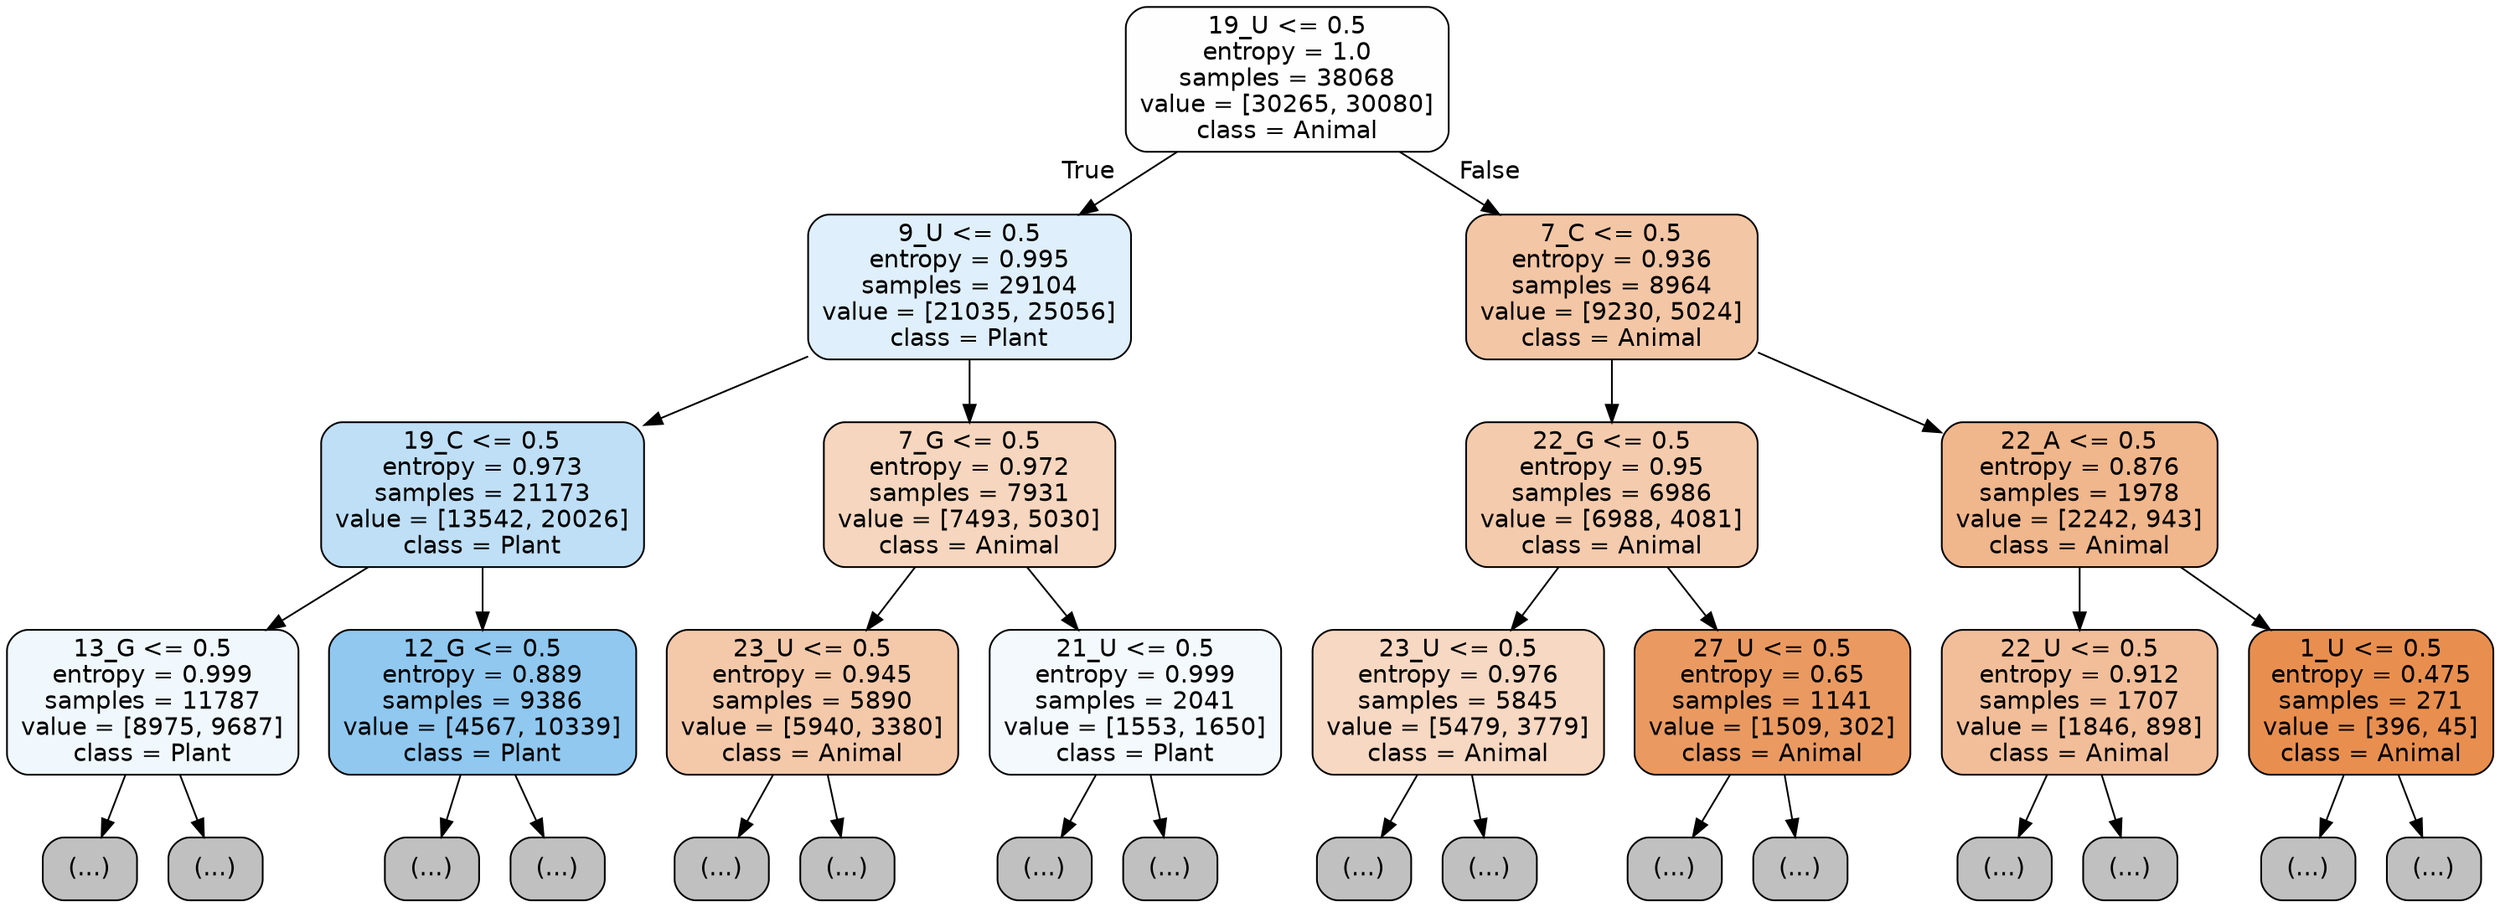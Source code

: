 digraph Tree {
node [shape=box, style="filled, rounded", color="black", fontname="helvetica"] ;
edge [fontname="helvetica"] ;
0 [label="19_U <= 0.5\nentropy = 1.0\nsamples = 38068\nvalue = [30265, 30080]\nclass = Animal", fillcolor="#fffefe"] ;
1 [label="9_U <= 0.5\nentropy = 0.995\nsamples = 29104\nvalue = [21035, 25056]\nclass = Plant", fillcolor="#dfeffb"] ;
0 -> 1 [labeldistance=2.5, labelangle=45, headlabel="True"] ;
2 [label="19_C <= 0.5\nentropy = 0.973\nsamples = 21173\nvalue = [13542, 20026]\nclass = Plant", fillcolor="#bfdff7"] ;
1 -> 2 ;
3 [label="13_G <= 0.5\nentropy = 0.999\nsamples = 11787\nvalue = [8975, 9687]\nclass = Plant", fillcolor="#f0f8fd"] ;
2 -> 3 ;
4 [label="(...)", fillcolor="#C0C0C0"] ;
3 -> 4 ;
4253 [label="(...)", fillcolor="#C0C0C0"] ;
3 -> 4253 ;
6032 [label="12_G <= 0.5\nentropy = 0.889\nsamples = 9386\nvalue = [4567, 10339]\nclass = Plant", fillcolor="#90c8f0"] ;
2 -> 6032 ;
6033 [label="(...)", fillcolor="#C0C0C0"] ;
6032 -> 6033 ;
8242 [label="(...)", fillcolor="#C0C0C0"] ;
6032 -> 8242 ;
9063 [label="7_G <= 0.5\nentropy = 0.972\nsamples = 7931\nvalue = [7493, 5030]\nclass = Animal", fillcolor="#f6d6be"] ;
1 -> 9063 ;
9064 [label="23_U <= 0.5\nentropy = 0.945\nsamples = 5890\nvalue = [5940, 3380]\nclass = Animal", fillcolor="#f4c9aa"] ;
9063 -> 9064 ;
9065 [label="(...)", fillcolor="#C0C0C0"] ;
9064 -> 9065 ;
11610 [label="(...)", fillcolor="#C0C0C0"] ;
9064 -> 11610 ;
11733 [label="21_U <= 0.5\nentropy = 0.999\nsamples = 2041\nvalue = [1553, 1650]\nclass = Plant", fillcolor="#f3f9fd"] ;
9063 -> 11733 ;
11734 [label="(...)", fillcolor="#C0C0C0"] ;
11733 -> 11734 ;
12433 [label="(...)", fillcolor="#C0C0C0"] ;
11733 -> 12433 ;
12652 [label="7_C <= 0.5\nentropy = 0.936\nsamples = 8964\nvalue = [9230, 5024]\nclass = Animal", fillcolor="#f3c6a5"] ;
0 -> 12652 [labeldistance=2.5, labelangle=-45, headlabel="False"] ;
12653 [label="22_G <= 0.5\nentropy = 0.95\nsamples = 6986\nvalue = [6988, 4081]\nclass = Animal", fillcolor="#f4cbad"] ;
12652 -> 12653 ;
12654 [label="23_U <= 0.5\nentropy = 0.976\nsamples = 5845\nvalue = [5479, 3779]\nclass = Animal", fillcolor="#f7d8c2"] ;
12653 -> 12654 ;
12655 [label="(...)", fillcolor="#C0C0C0"] ;
12654 -> 12655 ;
15522 [label="(...)", fillcolor="#C0C0C0"] ;
12654 -> 15522 ;
15605 [label="27_U <= 0.5\nentropy = 0.65\nsamples = 1141\nvalue = [1509, 302]\nclass = Animal", fillcolor="#ea9a61"] ;
12653 -> 15605 ;
15606 [label="(...)", fillcolor="#C0C0C0"] ;
15605 -> 15606 ;
16005 [label="(...)", fillcolor="#C0C0C0"] ;
15605 -> 16005 ;
16006 [label="22_A <= 0.5\nentropy = 0.876\nsamples = 1978\nvalue = [2242, 943]\nclass = Animal", fillcolor="#f0b68c"] ;
12652 -> 16006 ;
16007 [label="22_U <= 0.5\nentropy = 0.912\nsamples = 1707\nvalue = [1846, 898]\nclass = Animal", fillcolor="#f2be99"] ;
16006 -> 16007 ;
16008 [label="(...)", fillcolor="#C0C0C0"] ;
16007 -> 16008 ;
16763 [label="(...)", fillcolor="#C0C0C0"] ;
16007 -> 16763 ;
16876 [label="1_U <= 0.5\nentropy = 0.475\nsamples = 271\nvalue = [396, 45]\nclass = Animal", fillcolor="#e88f50"] ;
16006 -> 16876 ;
16877 [label="(...)", fillcolor="#C0C0C0"] ;
16876 -> 16877 ;
16952 [label="(...)", fillcolor="#C0C0C0"] ;
16876 -> 16952 ;
}